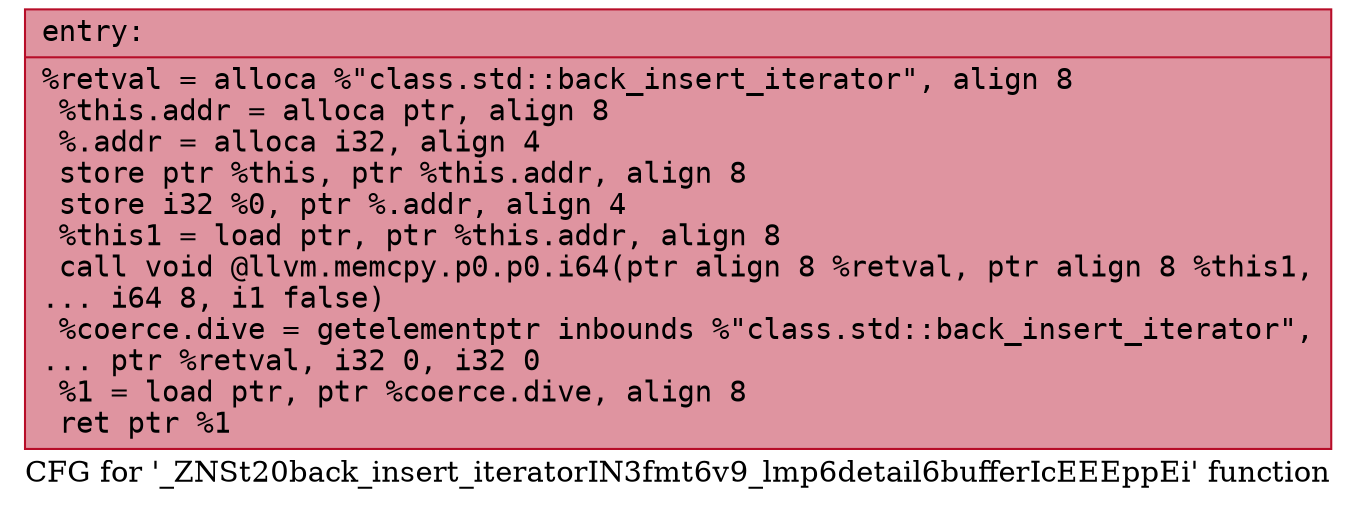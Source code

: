 digraph "CFG for '_ZNSt20back_insert_iteratorIN3fmt6v9_lmp6detail6bufferIcEEEppEi' function" {
	label="CFG for '_ZNSt20back_insert_iteratorIN3fmt6v9_lmp6detail6bufferIcEEEppEi' function";

	Node0x55fec30639e0 [shape=record,color="#b70d28ff", style=filled, fillcolor="#b70d2870" fontname="Courier",label="{entry:\l|  %retval = alloca %\"class.std::back_insert_iterator\", align 8\l  %this.addr = alloca ptr, align 8\l  %.addr = alloca i32, align 4\l  store ptr %this, ptr %this.addr, align 8\l  store i32 %0, ptr %.addr, align 4\l  %this1 = load ptr, ptr %this.addr, align 8\l  call void @llvm.memcpy.p0.p0.i64(ptr align 8 %retval, ptr align 8 %this1,\l... i64 8, i1 false)\l  %coerce.dive = getelementptr inbounds %\"class.std::back_insert_iterator\",\l... ptr %retval, i32 0, i32 0\l  %1 = load ptr, ptr %coerce.dive, align 8\l  ret ptr %1\l}"];
}
